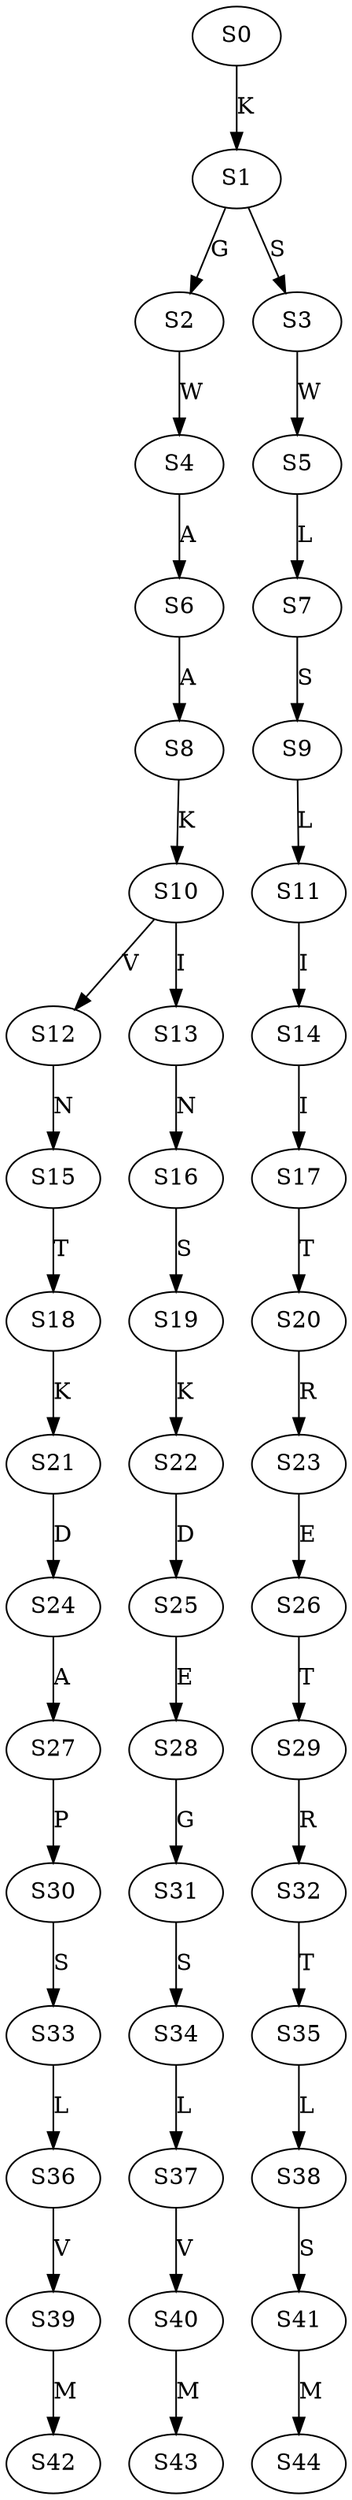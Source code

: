 strict digraph  {
	S0 -> S1 [ label = K ];
	S1 -> S2 [ label = G ];
	S1 -> S3 [ label = S ];
	S2 -> S4 [ label = W ];
	S3 -> S5 [ label = W ];
	S4 -> S6 [ label = A ];
	S5 -> S7 [ label = L ];
	S6 -> S8 [ label = A ];
	S7 -> S9 [ label = S ];
	S8 -> S10 [ label = K ];
	S9 -> S11 [ label = L ];
	S10 -> S12 [ label = V ];
	S10 -> S13 [ label = I ];
	S11 -> S14 [ label = I ];
	S12 -> S15 [ label = N ];
	S13 -> S16 [ label = N ];
	S14 -> S17 [ label = I ];
	S15 -> S18 [ label = T ];
	S16 -> S19 [ label = S ];
	S17 -> S20 [ label = T ];
	S18 -> S21 [ label = K ];
	S19 -> S22 [ label = K ];
	S20 -> S23 [ label = R ];
	S21 -> S24 [ label = D ];
	S22 -> S25 [ label = D ];
	S23 -> S26 [ label = E ];
	S24 -> S27 [ label = A ];
	S25 -> S28 [ label = E ];
	S26 -> S29 [ label = T ];
	S27 -> S30 [ label = P ];
	S28 -> S31 [ label = G ];
	S29 -> S32 [ label = R ];
	S30 -> S33 [ label = S ];
	S31 -> S34 [ label = S ];
	S32 -> S35 [ label = T ];
	S33 -> S36 [ label = L ];
	S34 -> S37 [ label = L ];
	S35 -> S38 [ label = L ];
	S36 -> S39 [ label = V ];
	S37 -> S40 [ label = V ];
	S38 -> S41 [ label = S ];
	S39 -> S42 [ label = M ];
	S40 -> S43 [ label = M ];
	S41 -> S44 [ label = M ];
}
